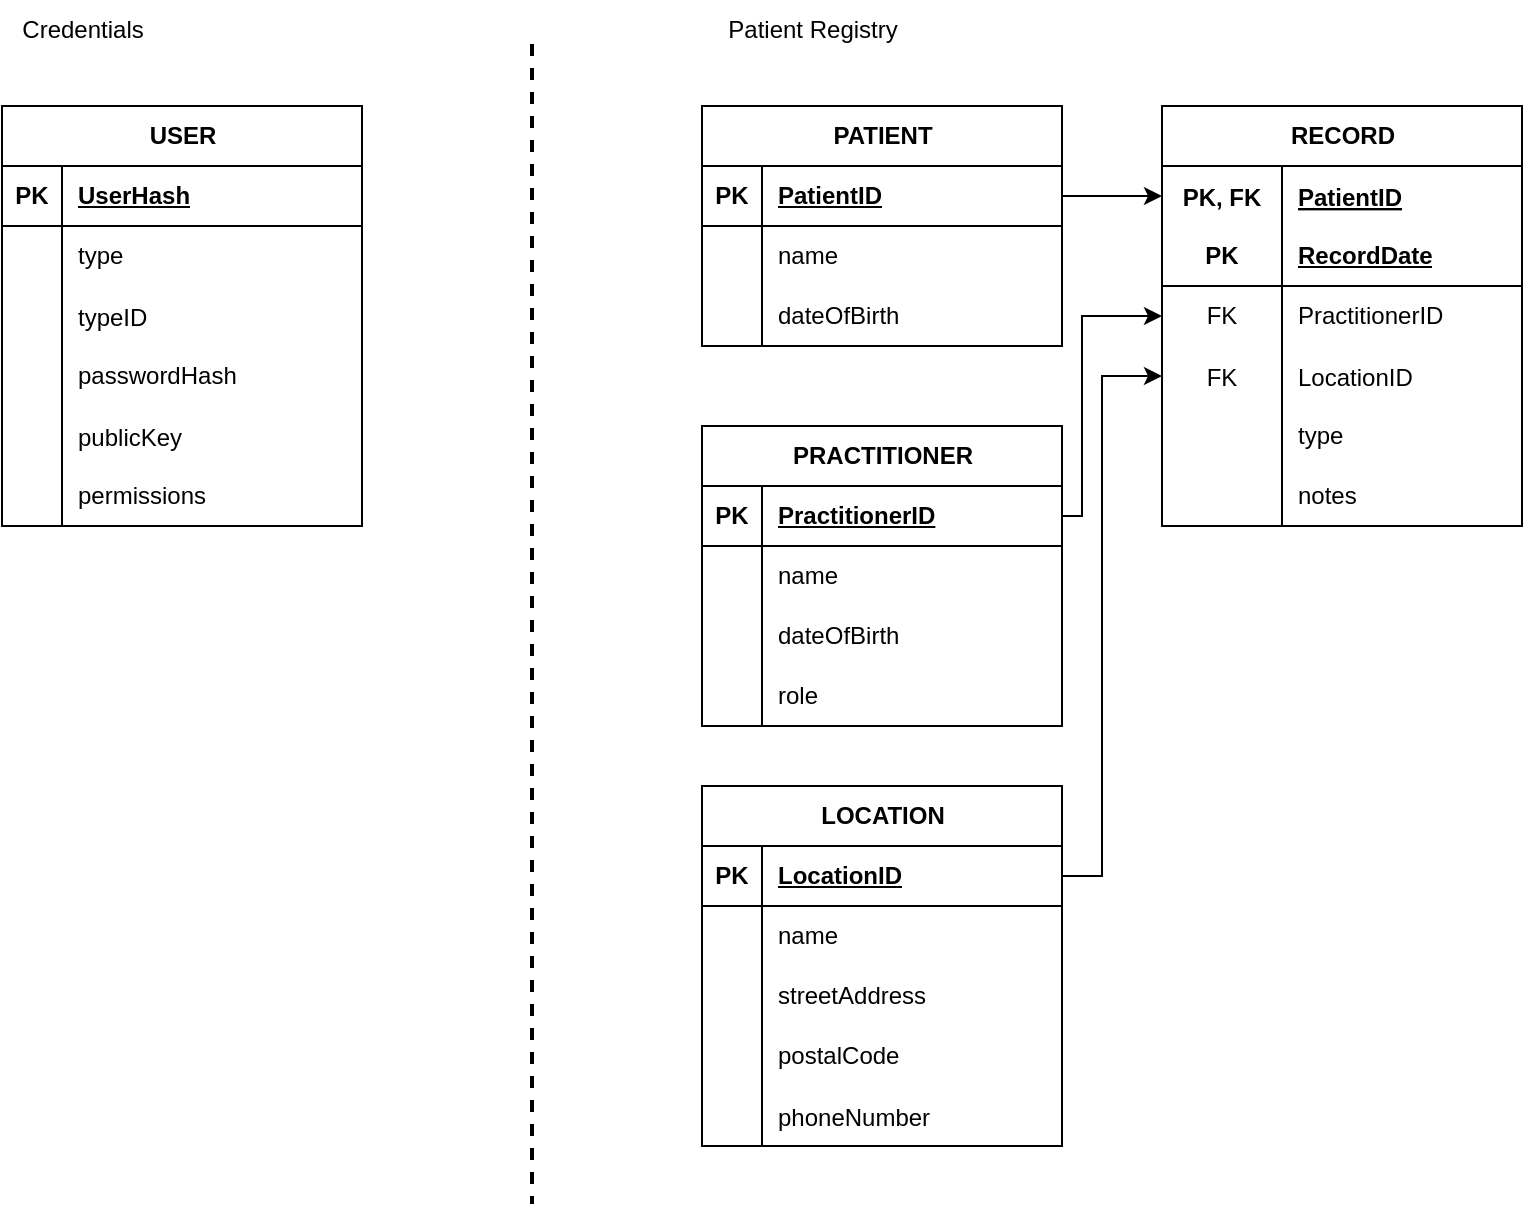 <mxfile version="24.4.0" type="github">
  <diagram name="Patient Registry" id="eqYuc8Sgv0YEJW-9Jb40">
    <mxGraphModel dx="1221" dy="765" grid="1" gridSize="10" guides="1" tooltips="1" connect="1" arrows="1" fold="1" page="1" pageScale="1" pageWidth="850" pageHeight="1100" math="0" shadow="0">
      <root>
        <mxCell id="0" />
        <mxCell id="1" parent="0" />
        <mxCell id="CZYOtbxIdXGF0Ih6spGk-1" value="PATIENT" style="shape=table;startSize=30;container=1;collapsible=1;childLayout=tableLayout;fixedRows=1;rowLines=0;fontStyle=1;align=center;resizeLast=1;html=1;" parent="1" vertex="1">
          <mxGeometry x="390" y="81" width="180" height="120" as="geometry">
            <mxRectangle x="80" y="40" width="80" height="30" as="alternateBounds" />
          </mxGeometry>
        </mxCell>
        <mxCell id="CZYOtbxIdXGF0Ih6spGk-2" value="" style="shape=tableRow;horizontal=0;startSize=0;swimlaneHead=0;swimlaneBody=0;fillColor=none;collapsible=0;dropTarget=0;points=[[0,0.5],[1,0.5]];portConstraint=eastwest;top=0;left=0;right=0;bottom=1;" parent="CZYOtbxIdXGF0Ih6spGk-1" vertex="1">
          <mxGeometry y="30" width="180" height="30" as="geometry" />
        </mxCell>
        <mxCell id="CZYOtbxIdXGF0Ih6spGk-3" value="PK" style="shape=partialRectangle;connectable=0;fillColor=none;top=0;left=0;bottom=0;right=0;fontStyle=1;overflow=hidden;whiteSpace=wrap;html=1;" parent="CZYOtbxIdXGF0Ih6spGk-2" vertex="1">
          <mxGeometry width="30" height="30" as="geometry">
            <mxRectangle width="30" height="30" as="alternateBounds" />
          </mxGeometry>
        </mxCell>
        <mxCell id="CZYOtbxIdXGF0Ih6spGk-4" value="PatientID" style="shape=partialRectangle;connectable=0;fillColor=none;top=0;left=0;bottom=0;right=0;align=left;spacingLeft=6;fontStyle=5;overflow=hidden;whiteSpace=wrap;html=1;" parent="CZYOtbxIdXGF0Ih6spGk-2" vertex="1">
          <mxGeometry x="30" width="150" height="30" as="geometry">
            <mxRectangle width="150" height="30" as="alternateBounds" />
          </mxGeometry>
        </mxCell>
        <mxCell id="CZYOtbxIdXGF0Ih6spGk-5" value="" style="shape=tableRow;horizontal=0;startSize=0;swimlaneHead=0;swimlaneBody=0;fillColor=none;collapsible=0;dropTarget=0;points=[[0,0.5],[1,0.5]];portConstraint=eastwest;top=0;left=0;right=0;bottom=0;" parent="CZYOtbxIdXGF0Ih6spGk-1" vertex="1">
          <mxGeometry y="60" width="180" height="30" as="geometry" />
        </mxCell>
        <mxCell id="CZYOtbxIdXGF0Ih6spGk-6" value="" style="shape=partialRectangle;connectable=0;fillColor=none;top=0;left=0;bottom=0;right=0;editable=1;overflow=hidden;whiteSpace=wrap;html=1;" parent="CZYOtbxIdXGF0Ih6spGk-5" vertex="1">
          <mxGeometry width="30" height="30" as="geometry">
            <mxRectangle width="30" height="30" as="alternateBounds" />
          </mxGeometry>
        </mxCell>
        <mxCell id="CZYOtbxIdXGF0Ih6spGk-7" value="name" style="shape=partialRectangle;connectable=0;fillColor=none;top=0;left=0;bottom=0;right=0;align=left;spacingLeft=6;overflow=hidden;whiteSpace=wrap;html=1;" parent="CZYOtbxIdXGF0Ih6spGk-5" vertex="1">
          <mxGeometry x="30" width="150" height="30" as="geometry">
            <mxRectangle width="150" height="30" as="alternateBounds" />
          </mxGeometry>
        </mxCell>
        <mxCell id="CZYOtbxIdXGF0Ih6spGk-8" value="" style="shape=tableRow;horizontal=0;startSize=0;swimlaneHead=0;swimlaneBody=0;fillColor=none;collapsible=0;dropTarget=0;points=[[0,0.5],[1,0.5]];portConstraint=eastwest;top=0;left=0;right=0;bottom=0;" parent="CZYOtbxIdXGF0Ih6spGk-1" vertex="1">
          <mxGeometry y="90" width="180" height="30" as="geometry" />
        </mxCell>
        <mxCell id="CZYOtbxIdXGF0Ih6spGk-9" value="" style="shape=partialRectangle;connectable=0;fillColor=none;top=0;left=0;bottom=0;right=0;editable=1;overflow=hidden;whiteSpace=wrap;html=1;" parent="CZYOtbxIdXGF0Ih6spGk-8" vertex="1">
          <mxGeometry width="30" height="30" as="geometry">
            <mxRectangle width="30" height="30" as="alternateBounds" />
          </mxGeometry>
        </mxCell>
        <mxCell id="CZYOtbxIdXGF0Ih6spGk-10" value="dateOfBirth" style="shape=partialRectangle;connectable=0;fillColor=none;top=0;left=0;bottom=0;right=0;align=left;spacingLeft=6;overflow=hidden;whiteSpace=wrap;html=1;" parent="CZYOtbxIdXGF0Ih6spGk-8" vertex="1">
          <mxGeometry x="30" width="150" height="30" as="geometry">
            <mxRectangle width="150" height="30" as="alternateBounds" />
          </mxGeometry>
        </mxCell>
        <mxCell id="CZYOtbxIdXGF0Ih6spGk-21" value="PRACTITIONER" style="shape=table;startSize=30;container=1;collapsible=1;childLayout=tableLayout;fixedRows=1;rowLines=0;fontStyle=1;align=center;resizeLast=1;html=1;" parent="1" vertex="1">
          <mxGeometry x="390" y="241" width="180" height="150" as="geometry" />
        </mxCell>
        <mxCell id="CZYOtbxIdXGF0Ih6spGk-22" value="" style="shape=tableRow;horizontal=0;startSize=0;swimlaneHead=0;swimlaneBody=0;fillColor=none;collapsible=0;dropTarget=0;points=[[0,0.5],[1,0.5]];portConstraint=eastwest;top=0;left=0;right=0;bottom=1;" parent="CZYOtbxIdXGF0Ih6spGk-21" vertex="1">
          <mxGeometry y="30" width="180" height="30" as="geometry" />
        </mxCell>
        <mxCell id="CZYOtbxIdXGF0Ih6spGk-23" value="PK" style="shape=partialRectangle;connectable=0;fillColor=none;top=0;left=0;bottom=0;right=0;fontStyle=1;overflow=hidden;whiteSpace=wrap;html=1;" parent="CZYOtbxIdXGF0Ih6spGk-22" vertex="1">
          <mxGeometry width="30" height="30" as="geometry">
            <mxRectangle width="30" height="30" as="alternateBounds" />
          </mxGeometry>
        </mxCell>
        <mxCell id="CZYOtbxIdXGF0Ih6spGk-24" value="PractitionerID" style="shape=partialRectangle;connectable=0;fillColor=none;top=0;left=0;bottom=0;right=0;align=left;spacingLeft=6;fontStyle=5;overflow=hidden;whiteSpace=wrap;html=1;" parent="CZYOtbxIdXGF0Ih6spGk-22" vertex="1">
          <mxGeometry x="30" width="150" height="30" as="geometry">
            <mxRectangle width="150" height="30" as="alternateBounds" />
          </mxGeometry>
        </mxCell>
        <mxCell id="CZYOtbxIdXGF0Ih6spGk-25" value="" style="shape=tableRow;horizontal=0;startSize=0;swimlaneHead=0;swimlaneBody=0;fillColor=none;collapsible=0;dropTarget=0;points=[[0,0.5],[1,0.5]];portConstraint=eastwest;top=0;left=0;right=0;bottom=0;" parent="CZYOtbxIdXGF0Ih6spGk-21" vertex="1">
          <mxGeometry y="60" width="180" height="30" as="geometry" />
        </mxCell>
        <mxCell id="CZYOtbxIdXGF0Ih6spGk-26" value="" style="shape=partialRectangle;connectable=0;fillColor=none;top=0;left=0;bottom=0;right=0;editable=1;overflow=hidden;whiteSpace=wrap;html=1;" parent="CZYOtbxIdXGF0Ih6spGk-25" vertex="1">
          <mxGeometry width="30" height="30" as="geometry">
            <mxRectangle width="30" height="30" as="alternateBounds" />
          </mxGeometry>
        </mxCell>
        <mxCell id="CZYOtbxIdXGF0Ih6spGk-27" value="name" style="shape=partialRectangle;connectable=0;fillColor=none;top=0;left=0;bottom=0;right=0;align=left;spacingLeft=6;overflow=hidden;whiteSpace=wrap;html=1;" parent="CZYOtbxIdXGF0Ih6spGk-25" vertex="1">
          <mxGeometry x="30" width="150" height="30" as="geometry">
            <mxRectangle width="150" height="30" as="alternateBounds" />
          </mxGeometry>
        </mxCell>
        <mxCell id="CZYOtbxIdXGF0Ih6spGk-28" value="" style="shape=tableRow;horizontal=0;startSize=0;swimlaneHead=0;swimlaneBody=0;fillColor=none;collapsible=0;dropTarget=0;points=[[0,0.5],[1,0.5]];portConstraint=eastwest;top=0;left=0;right=0;bottom=0;" parent="CZYOtbxIdXGF0Ih6spGk-21" vertex="1">
          <mxGeometry y="90" width="180" height="30" as="geometry" />
        </mxCell>
        <mxCell id="CZYOtbxIdXGF0Ih6spGk-29" value="" style="shape=partialRectangle;connectable=0;fillColor=none;top=0;left=0;bottom=0;right=0;editable=1;overflow=hidden;whiteSpace=wrap;html=1;" parent="CZYOtbxIdXGF0Ih6spGk-28" vertex="1">
          <mxGeometry width="30" height="30" as="geometry">
            <mxRectangle width="30" height="30" as="alternateBounds" />
          </mxGeometry>
        </mxCell>
        <mxCell id="CZYOtbxIdXGF0Ih6spGk-30" value="dateOfBirth" style="shape=partialRectangle;connectable=0;fillColor=none;top=0;left=0;bottom=0;right=0;align=left;spacingLeft=6;overflow=hidden;whiteSpace=wrap;html=1;" parent="CZYOtbxIdXGF0Ih6spGk-28" vertex="1">
          <mxGeometry x="30" width="150" height="30" as="geometry">
            <mxRectangle width="150" height="30" as="alternateBounds" />
          </mxGeometry>
        </mxCell>
        <mxCell id="CZYOtbxIdXGF0Ih6spGk-31" value="" style="shape=tableRow;horizontal=0;startSize=0;swimlaneHead=0;swimlaneBody=0;fillColor=none;collapsible=0;dropTarget=0;points=[[0,0.5],[1,0.5]];portConstraint=eastwest;top=0;left=0;right=0;bottom=0;" parent="CZYOtbxIdXGF0Ih6spGk-21" vertex="1">
          <mxGeometry y="120" width="180" height="30" as="geometry" />
        </mxCell>
        <mxCell id="CZYOtbxIdXGF0Ih6spGk-32" value="" style="shape=partialRectangle;connectable=0;fillColor=none;top=0;left=0;bottom=0;right=0;editable=1;overflow=hidden;whiteSpace=wrap;html=1;" parent="CZYOtbxIdXGF0Ih6spGk-31" vertex="1">
          <mxGeometry width="30" height="30" as="geometry">
            <mxRectangle width="30" height="30" as="alternateBounds" />
          </mxGeometry>
        </mxCell>
        <mxCell id="CZYOtbxIdXGF0Ih6spGk-33" value="role" style="shape=partialRectangle;connectable=0;fillColor=none;top=0;left=0;bottom=0;right=0;align=left;spacingLeft=6;overflow=hidden;whiteSpace=wrap;html=1;" parent="CZYOtbxIdXGF0Ih6spGk-31" vertex="1">
          <mxGeometry x="30" width="150" height="30" as="geometry">
            <mxRectangle width="150" height="30" as="alternateBounds" />
          </mxGeometry>
        </mxCell>
        <mxCell id="CZYOtbxIdXGF0Ih6spGk-38" value="RECORD" style="shape=table;startSize=30;container=1;collapsible=1;childLayout=tableLayout;fixedRows=1;rowLines=0;fontStyle=1;align=center;resizeLast=1;html=1;" parent="1" vertex="1">
          <mxGeometry x="620" y="81" width="180" height="210" as="geometry" />
        </mxCell>
        <mxCell id="CZYOtbxIdXGF0Ih6spGk-58" value="" style="shape=tableRow;horizontal=0;startSize=0;swimlaneHead=0;swimlaneBody=0;fillColor=none;collapsible=0;dropTarget=0;points=[[0,0.5],[1,0.5]];portConstraint=eastwest;top=0;left=0;right=0;bottom=0;" parent="CZYOtbxIdXGF0Ih6spGk-38" vertex="1">
          <mxGeometry y="30" width="180" height="30" as="geometry" />
        </mxCell>
        <mxCell id="CZYOtbxIdXGF0Ih6spGk-59" value="PK, FK" style="shape=partialRectangle;connectable=0;fillColor=none;top=0;left=0;bottom=0;right=0;editable=1;overflow=hidden;fontStyle=1" parent="CZYOtbxIdXGF0Ih6spGk-58" vertex="1">
          <mxGeometry width="60" height="30" as="geometry">
            <mxRectangle width="60" height="30" as="alternateBounds" />
          </mxGeometry>
        </mxCell>
        <mxCell id="CZYOtbxIdXGF0Ih6spGk-60" value="PatientID" style="shape=partialRectangle;connectable=0;fillColor=none;top=0;left=0;bottom=0;right=0;align=left;spacingLeft=6;overflow=hidden;fontStyle=5" parent="CZYOtbxIdXGF0Ih6spGk-58" vertex="1">
          <mxGeometry x="60" width="120" height="30" as="geometry">
            <mxRectangle width="120" height="30" as="alternateBounds" />
          </mxGeometry>
        </mxCell>
        <mxCell id="CZYOtbxIdXGF0Ih6spGk-39" value="" style="shape=tableRow;horizontal=0;startSize=0;swimlaneHead=0;swimlaneBody=0;fillColor=none;collapsible=0;dropTarget=0;points=[[0,0.5],[1,0.5]];portConstraint=eastwest;top=0;left=0;right=0;bottom=1;" parent="CZYOtbxIdXGF0Ih6spGk-38" vertex="1">
          <mxGeometry y="60" width="180" height="30" as="geometry" />
        </mxCell>
        <mxCell id="CZYOtbxIdXGF0Ih6spGk-40" value="PK" style="shape=partialRectangle;connectable=0;fillColor=none;top=0;left=0;bottom=0;right=0;fontStyle=1;overflow=hidden;whiteSpace=wrap;html=1;" parent="CZYOtbxIdXGF0Ih6spGk-39" vertex="1">
          <mxGeometry width="60" height="30" as="geometry">
            <mxRectangle width="60" height="30" as="alternateBounds" />
          </mxGeometry>
        </mxCell>
        <mxCell id="CZYOtbxIdXGF0Ih6spGk-41" value="RecordDate" style="shape=partialRectangle;connectable=0;fillColor=none;top=0;left=0;bottom=0;right=0;align=left;spacingLeft=6;fontStyle=5;overflow=hidden;whiteSpace=wrap;html=1;" parent="CZYOtbxIdXGF0Ih6spGk-39" vertex="1">
          <mxGeometry x="60" width="120" height="30" as="geometry">
            <mxRectangle width="120" height="30" as="alternateBounds" />
          </mxGeometry>
        </mxCell>
        <mxCell id="CZYOtbxIdXGF0Ih6spGk-42" value="" style="shape=tableRow;horizontal=0;startSize=0;swimlaneHead=0;swimlaneBody=0;fillColor=none;collapsible=0;dropTarget=0;points=[[0,0.5],[1,0.5]];portConstraint=eastwest;top=0;left=0;right=0;bottom=0;" parent="CZYOtbxIdXGF0Ih6spGk-38" vertex="1">
          <mxGeometry y="90" width="180" height="30" as="geometry" />
        </mxCell>
        <mxCell id="CZYOtbxIdXGF0Ih6spGk-43" value="FK" style="shape=partialRectangle;connectable=0;fillColor=none;top=0;left=0;bottom=0;right=0;editable=1;overflow=hidden;whiteSpace=wrap;html=1;" parent="CZYOtbxIdXGF0Ih6spGk-42" vertex="1">
          <mxGeometry width="60" height="30" as="geometry">
            <mxRectangle width="60" height="30" as="alternateBounds" />
          </mxGeometry>
        </mxCell>
        <mxCell id="CZYOtbxIdXGF0Ih6spGk-44" value="PractitionerID" style="shape=partialRectangle;connectable=0;fillColor=none;top=0;left=0;bottom=0;right=0;align=left;spacingLeft=6;overflow=hidden;whiteSpace=wrap;html=1;" parent="CZYOtbxIdXGF0Ih6spGk-42" vertex="1">
          <mxGeometry x="60" width="120" height="30" as="geometry">
            <mxRectangle width="120" height="30" as="alternateBounds" />
          </mxGeometry>
        </mxCell>
        <mxCell id="CZYOtbxIdXGF0Ih6spGk-83" value="" style="shape=tableRow;horizontal=0;startSize=0;swimlaneHead=0;swimlaneBody=0;fillColor=none;collapsible=0;dropTarget=0;points=[[0,0.5],[1,0.5]];portConstraint=eastwest;top=0;left=0;right=0;bottom=0;" parent="CZYOtbxIdXGF0Ih6spGk-38" vertex="1">
          <mxGeometry y="120" width="180" height="30" as="geometry" />
        </mxCell>
        <mxCell id="CZYOtbxIdXGF0Ih6spGk-84" value="FK" style="shape=partialRectangle;connectable=0;fillColor=none;top=0;left=0;bottom=0;right=0;editable=1;overflow=hidden;" parent="CZYOtbxIdXGF0Ih6spGk-83" vertex="1">
          <mxGeometry width="60" height="30" as="geometry">
            <mxRectangle width="60" height="30" as="alternateBounds" />
          </mxGeometry>
        </mxCell>
        <mxCell id="CZYOtbxIdXGF0Ih6spGk-85" value="LocationID" style="shape=partialRectangle;connectable=0;fillColor=none;top=0;left=0;bottom=0;right=0;align=left;spacingLeft=6;overflow=hidden;" parent="CZYOtbxIdXGF0Ih6spGk-83" vertex="1">
          <mxGeometry x="60" width="120" height="30" as="geometry">
            <mxRectangle width="120" height="30" as="alternateBounds" />
          </mxGeometry>
        </mxCell>
        <mxCell id="CZYOtbxIdXGF0Ih6spGk-45" value="" style="shape=tableRow;horizontal=0;startSize=0;swimlaneHead=0;swimlaneBody=0;fillColor=none;collapsible=0;dropTarget=0;points=[[0,0.5],[1,0.5]];portConstraint=eastwest;top=0;left=0;right=0;bottom=0;" parent="CZYOtbxIdXGF0Ih6spGk-38" vertex="1">
          <mxGeometry y="150" width="180" height="30" as="geometry" />
        </mxCell>
        <mxCell id="CZYOtbxIdXGF0Ih6spGk-46" value="" style="shape=partialRectangle;connectable=0;fillColor=none;top=0;left=0;bottom=0;right=0;editable=1;overflow=hidden;whiteSpace=wrap;html=1;" parent="CZYOtbxIdXGF0Ih6spGk-45" vertex="1">
          <mxGeometry width="60" height="30" as="geometry">
            <mxRectangle width="60" height="30" as="alternateBounds" />
          </mxGeometry>
        </mxCell>
        <mxCell id="CZYOtbxIdXGF0Ih6spGk-47" value="type" style="shape=partialRectangle;connectable=0;fillColor=none;top=0;left=0;bottom=0;right=0;align=left;spacingLeft=6;overflow=hidden;whiteSpace=wrap;html=1;" parent="CZYOtbxIdXGF0Ih6spGk-45" vertex="1">
          <mxGeometry x="60" width="120" height="30" as="geometry">
            <mxRectangle width="120" height="30" as="alternateBounds" />
          </mxGeometry>
        </mxCell>
        <mxCell id="CZYOtbxIdXGF0Ih6spGk-48" value="" style="shape=tableRow;horizontal=0;startSize=0;swimlaneHead=0;swimlaneBody=0;fillColor=none;collapsible=0;dropTarget=0;points=[[0,0.5],[1,0.5]];portConstraint=eastwest;top=0;left=0;right=0;bottom=0;" parent="CZYOtbxIdXGF0Ih6spGk-38" vertex="1">
          <mxGeometry y="180" width="180" height="30" as="geometry" />
        </mxCell>
        <mxCell id="CZYOtbxIdXGF0Ih6spGk-49" value="" style="shape=partialRectangle;connectable=0;fillColor=none;top=0;left=0;bottom=0;right=0;editable=1;overflow=hidden;whiteSpace=wrap;html=1;" parent="CZYOtbxIdXGF0Ih6spGk-48" vertex="1">
          <mxGeometry width="60" height="30" as="geometry">
            <mxRectangle width="60" height="30" as="alternateBounds" />
          </mxGeometry>
        </mxCell>
        <mxCell id="CZYOtbxIdXGF0Ih6spGk-50" value="notes" style="shape=partialRectangle;connectable=0;fillColor=none;top=0;left=0;bottom=0;right=0;align=left;spacingLeft=6;overflow=hidden;whiteSpace=wrap;html=1;" parent="CZYOtbxIdXGF0Ih6spGk-48" vertex="1">
          <mxGeometry x="60" width="120" height="30" as="geometry">
            <mxRectangle width="120" height="30" as="alternateBounds" />
          </mxGeometry>
        </mxCell>
        <mxCell id="CZYOtbxIdXGF0Ih6spGk-64" value="LOCATION" style="shape=table;startSize=30;container=1;collapsible=1;childLayout=tableLayout;fixedRows=1;rowLines=0;fontStyle=1;align=center;resizeLast=1;html=1;" parent="1" vertex="1">
          <mxGeometry x="390" y="421" width="180" height="180" as="geometry" />
        </mxCell>
        <mxCell id="CZYOtbxIdXGF0Ih6spGk-65" value="" style="shape=tableRow;horizontal=0;startSize=0;swimlaneHead=0;swimlaneBody=0;fillColor=none;collapsible=0;dropTarget=0;points=[[0,0.5],[1,0.5]];portConstraint=eastwest;top=0;left=0;right=0;bottom=1;" parent="CZYOtbxIdXGF0Ih6spGk-64" vertex="1">
          <mxGeometry y="30" width="180" height="30" as="geometry" />
        </mxCell>
        <mxCell id="CZYOtbxIdXGF0Ih6spGk-66" value="PK" style="shape=partialRectangle;connectable=0;fillColor=none;top=0;left=0;bottom=0;right=0;fontStyle=1;overflow=hidden;whiteSpace=wrap;html=1;" parent="CZYOtbxIdXGF0Ih6spGk-65" vertex="1">
          <mxGeometry width="30" height="30" as="geometry">
            <mxRectangle width="30" height="30" as="alternateBounds" />
          </mxGeometry>
        </mxCell>
        <mxCell id="CZYOtbxIdXGF0Ih6spGk-67" value="LocationID" style="shape=partialRectangle;connectable=0;fillColor=none;top=0;left=0;bottom=0;right=0;align=left;spacingLeft=6;fontStyle=5;overflow=hidden;whiteSpace=wrap;html=1;" parent="CZYOtbxIdXGF0Ih6spGk-65" vertex="1">
          <mxGeometry x="30" width="150" height="30" as="geometry">
            <mxRectangle width="150" height="30" as="alternateBounds" />
          </mxGeometry>
        </mxCell>
        <mxCell id="CZYOtbxIdXGF0Ih6spGk-68" value="" style="shape=tableRow;horizontal=0;startSize=0;swimlaneHead=0;swimlaneBody=0;fillColor=none;collapsible=0;dropTarget=0;points=[[0,0.5],[1,0.5]];portConstraint=eastwest;top=0;left=0;right=0;bottom=0;" parent="CZYOtbxIdXGF0Ih6spGk-64" vertex="1">
          <mxGeometry y="60" width="180" height="30" as="geometry" />
        </mxCell>
        <mxCell id="CZYOtbxIdXGF0Ih6spGk-69" value="" style="shape=partialRectangle;connectable=0;fillColor=none;top=0;left=0;bottom=0;right=0;editable=1;overflow=hidden;whiteSpace=wrap;html=1;" parent="CZYOtbxIdXGF0Ih6spGk-68" vertex="1">
          <mxGeometry width="30" height="30" as="geometry">
            <mxRectangle width="30" height="30" as="alternateBounds" />
          </mxGeometry>
        </mxCell>
        <mxCell id="CZYOtbxIdXGF0Ih6spGk-70" value="name" style="shape=partialRectangle;connectable=0;fillColor=none;top=0;left=0;bottom=0;right=0;align=left;spacingLeft=6;overflow=hidden;whiteSpace=wrap;html=1;" parent="CZYOtbxIdXGF0Ih6spGk-68" vertex="1">
          <mxGeometry x="30" width="150" height="30" as="geometry">
            <mxRectangle width="150" height="30" as="alternateBounds" />
          </mxGeometry>
        </mxCell>
        <mxCell id="CZYOtbxIdXGF0Ih6spGk-71" value="" style="shape=tableRow;horizontal=0;startSize=0;swimlaneHead=0;swimlaneBody=0;fillColor=none;collapsible=0;dropTarget=0;points=[[0,0.5],[1,0.5]];portConstraint=eastwest;top=0;left=0;right=0;bottom=0;" parent="CZYOtbxIdXGF0Ih6spGk-64" vertex="1">
          <mxGeometry y="90" width="180" height="30" as="geometry" />
        </mxCell>
        <mxCell id="CZYOtbxIdXGF0Ih6spGk-72" value="" style="shape=partialRectangle;connectable=0;fillColor=none;top=0;left=0;bottom=0;right=0;editable=1;overflow=hidden;whiteSpace=wrap;html=1;" parent="CZYOtbxIdXGF0Ih6spGk-71" vertex="1">
          <mxGeometry width="30" height="30" as="geometry">
            <mxRectangle width="30" height="30" as="alternateBounds" />
          </mxGeometry>
        </mxCell>
        <mxCell id="CZYOtbxIdXGF0Ih6spGk-73" value="streetAddress" style="shape=partialRectangle;connectable=0;fillColor=none;top=0;left=0;bottom=0;right=0;align=left;spacingLeft=6;overflow=hidden;whiteSpace=wrap;html=1;" parent="CZYOtbxIdXGF0Ih6spGk-71" vertex="1">
          <mxGeometry x="30" width="150" height="30" as="geometry">
            <mxRectangle width="150" height="30" as="alternateBounds" />
          </mxGeometry>
        </mxCell>
        <mxCell id="CZYOtbxIdXGF0Ih6spGk-74" value="" style="shape=tableRow;horizontal=0;startSize=0;swimlaneHead=0;swimlaneBody=0;fillColor=none;collapsible=0;dropTarget=0;points=[[0,0.5],[1,0.5]];portConstraint=eastwest;top=0;left=0;right=0;bottom=0;" parent="CZYOtbxIdXGF0Ih6spGk-64" vertex="1">
          <mxGeometry y="120" width="180" height="30" as="geometry" />
        </mxCell>
        <mxCell id="CZYOtbxIdXGF0Ih6spGk-75" value="" style="shape=partialRectangle;connectable=0;fillColor=none;top=0;left=0;bottom=0;right=0;editable=1;overflow=hidden;whiteSpace=wrap;html=1;" parent="CZYOtbxIdXGF0Ih6spGk-74" vertex="1">
          <mxGeometry width="30" height="30" as="geometry">
            <mxRectangle width="30" height="30" as="alternateBounds" />
          </mxGeometry>
        </mxCell>
        <mxCell id="CZYOtbxIdXGF0Ih6spGk-76" value="postalCode" style="shape=partialRectangle;connectable=0;fillColor=none;top=0;left=0;bottom=0;right=0;align=left;spacingLeft=6;overflow=hidden;whiteSpace=wrap;html=1;" parent="CZYOtbxIdXGF0Ih6spGk-74" vertex="1">
          <mxGeometry x="30" width="150" height="30" as="geometry">
            <mxRectangle width="150" height="30" as="alternateBounds" />
          </mxGeometry>
        </mxCell>
        <mxCell id="CZYOtbxIdXGF0Ih6spGk-77" value="" style="shape=tableRow;horizontal=0;startSize=0;swimlaneHead=0;swimlaneBody=0;fillColor=none;collapsible=0;dropTarget=0;points=[[0,0.5],[1,0.5]];portConstraint=eastwest;top=0;left=0;right=0;bottom=0;" parent="CZYOtbxIdXGF0Ih6spGk-64" vertex="1">
          <mxGeometry y="150" width="180" height="30" as="geometry" />
        </mxCell>
        <mxCell id="CZYOtbxIdXGF0Ih6spGk-78" value="" style="shape=partialRectangle;connectable=0;fillColor=none;top=0;left=0;bottom=0;right=0;editable=1;overflow=hidden;" parent="CZYOtbxIdXGF0Ih6spGk-77" vertex="1">
          <mxGeometry width="30" height="30" as="geometry">
            <mxRectangle width="30" height="30" as="alternateBounds" />
          </mxGeometry>
        </mxCell>
        <mxCell id="CZYOtbxIdXGF0Ih6spGk-79" value="phoneNumber" style="shape=partialRectangle;connectable=0;fillColor=none;top=0;left=0;bottom=0;right=0;align=left;spacingLeft=6;overflow=hidden;" parent="CZYOtbxIdXGF0Ih6spGk-77" vertex="1">
          <mxGeometry x="30" width="150" height="30" as="geometry">
            <mxRectangle width="150" height="30" as="alternateBounds" />
          </mxGeometry>
        </mxCell>
        <mxCell id="CZYOtbxIdXGF0Ih6spGk-86" style="edgeStyle=orthogonalEdgeStyle;rounded=0;orthogonalLoop=1;jettySize=auto;html=1;exitX=1;exitY=0.5;exitDx=0;exitDy=0;entryX=0;entryY=0.5;entryDx=0;entryDy=0;" parent="1" source="CZYOtbxIdXGF0Ih6spGk-65" target="CZYOtbxIdXGF0Ih6spGk-83" edge="1">
          <mxGeometry relative="1" as="geometry">
            <Array as="points">
              <mxPoint x="590" y="466" />
              <mxPoint x="590" y="216" />
            </Array>
          </mxGeometry>
        </mxCell>
        <mxCell id="CZYOtbxIdXGF0Ih6spGk-87" style="edgeStyle=orthogonalEdgeStyle;rounded=0;orthogonalLoop=1;jettySize=auto;html=1;exitX=1;exitY=0.5;exitDx=0;exitDy=0;entryX=0;entryY=0.5;entryDx=0;entryDy=0;" parent="1" source="CZYOtbxIdXGF0Ih6spGk-22" target="CZYOtbxIdXGF0Ih6spGk-42" edge="1">
          <mxGeometry relative="1" as="geometry">
            <Array as="points">
              <mxPoint x="580" y="286" />
              <mxPoint x="580" y="186" />
            </Array>
          </mxGeometry>
        </mxCell>
        <mxCell id="3VrDn4-zEaqxQMhyOwzm-1" value="USER" style="shape=table;startSize=30;container=1;collapsible=1;childLayout=tableLayout;fixedRows=1;rowLines=0;fontStyle=1;align=center;resizeLast=1;html=1;" vertex="1" parent="1">
          <mxGeometry x="40" y="81" width="180" height="210" as="geometry" />
        </mxCell>
        <mxCell id="3VrDn4-zEaqxQMhyOwzm-2" value="" style="shape=tableRow;horizontal=0;startSize=0;swimlaneHead=0;swimlaneBody=0;fillColor=none;collapsible=0;dropTarget=0;points=[[0,0.5],[1,0.5]];portConstraint=eastwest;top=0;left=0;right=0;bottom=1;" vertex="1" parent="3VrDn4-zEaqxQMhyOwzm-1">
          <mxGeometry y="30" width="180" height="30" as="geometry" />
        </mxCell>
        <mxCell id="3VrDn4-zEaqxQMhyOwzm-3" value="PK" style="shape=partialRectangle;connectable=0;fillColor=none;top=0;left=0;bottom=0;right=0;fontStyle=1;overflow=hidden;whiteSpace=wrap;html=1;" vertex="1" parent="3VrDn4-zEaqxQMhyOwzm-2">
          <mxGeometry width="30" height="30" as="geometry">
            <mxRectangle width="30" height="30" as="alternateBounds" />
          </mxGeometry>
        </mxCell>
        <mxCell id="3VrDn4-zEaqxQMhyOwzm-4" value="UserHash" style="shape=partialRectangle;connectable=0;fillColor=none;top=0;left=0;bottom=0;right=0;align=left;spacingLeft=6;fontStyle=5;overflow=hidden;whiteSpace=wrap;html=1;" vertex="1" parent="3VrDn4-zEaqxQMhyOwzm-2">
          <mxGeometry x="30" width="150" height="30" as="geometry">
            <mxRectangle width="150" height="30" as="alternateBounds" />
          </mxGeometry>
        </mxCell>
        <mxCell id="3VrDn4-zEaqxQMhyOwzm-5" value="" style="shape=tableRow;horizontal=0;startSize=0;swimlaneHead=0;swimlaneBody=0;fillColor=none;collapsible=0;dropTarget=0;points=[[0,0.5],[1,0.5]];portConstraint=eastwest;top=0;left=0;right=0;bottom=0;" vertex="1" parent="3VrDn4-zEaqxQMhyOwzm-1">
          <mxGeometry y="60" width="180" height="30" as="geometry" />
        </mxCell>
        <mxCell id="3VrDn4-zEaqxQMhyOwzm-6" value="" style="shape=partialRectangle;connectable=0;fillColor=none;top=0;left=0;bottom=0;right=0;editable=1;overflow=hidden;whiteSpace=wrap;html=1;" vertex="1" parent="3VrDn4-zEaqxQMhyOwzm-5">
          <mxGeometry width="30" height="30" as="geometry">
            <mxRectangle width="30" height="30" as="alternateBounds" />
          </mxGeometry>
        </mxCell>
        <mxCell id="3VrDn4-zEaqxQMhyOwzm-7" value="type" style="shape=partialRectangle;connectable=0;fillColor=none;top=0;left=0;bottom=0;right=0;align=left;spacingLeft=6;overflow=hidden;whiteSpace=wrap;html=1;" vertex="1" parent="3VrDn4-zEaqxQMhyOwzm-5">
          <mxGeometry x="30" width="150" height="30" as="geometry">
            <mxRectangle width="150" height="30" as="alternateBounds" />
          </mxGeometry>
        </mxCell>
        <mxCell id="3VrDn4-zEaqxQMhyOwzm-18" value="" style="shape=tableRow;horizontal=0;startSize=0;swimlaneHead=0;swimlaneBody=0;fillColor=none;collapsible=0;dropTarget=0;points=[[0,0.5],[1,0.5]];portConstraint=eastwest;top=0;left=0;right=0;bottom=0;" vertex="1" parent="3VrDn4-zEaqxQMhyOwzm-1">
          <mxGeometry y="90" width="180" height="30" as="geometry" />
        </mxCell>
        <mxCell id="3VrDn4-zEaqxQMhyOwzm-19" value="" style="shape=partialRectangle;connectable=0;fillColor=none;top=0;left=0;bottom=0;right=0;editable=1;overflow=hidden;" vertex="1" parent="3VrDn4-zEaqxQMhyOwzm-18">
          <mxGeometry width="30" height="30" as="geometry">
            <mxRectangle width="30" height="30" as="alternateBounds" />
          </mxGeometry>
        </mxCell>
        <mxCell id="3VrDn4-zEaqxQMhyOwzm-20" value="typeID" style="shape=partialRectangle;connectable=0;fillColor=none;top=0;left=0;bottom=0;right=0;align=left;spacingLeft=6;overflow=hidden;" vertex="1" parent="3VrDn4-zEaqxQMhyOwzm-18">
          <mxGeometry x="30" width="150" height="30" as="geometry">
            <mxRectangle width="150" height="30" as="alternateBounds" />
          </mxGeometry>
        </mxCell>
        <mxCell id="3VrDn4-zEaqxQMhyOwzm-8" value="" style="shape=tableRow;horizontal=0;startSize=0;swimlaneHead=0;swimlaneBody=0;fillColor=none;collapsible=0;dropTarget=0;points=[[0,0.5],[1,0.5]];portConstraint=eastwest;top=0;left=0;right=0;bottom=0;" vertex="1" parent="3VrDn4-zEaqxQMhyOwzm-1">
          <mxGeometry y="120" width="180" height="30" as="geometry" />
        </mxCell>
        <mxCell id="3VrDn4-zEaqxQMhyOwzm-9" value="" style="shape=partialRectangle;connectable=0;fillColor=none;top=0;left=0;bottom=0;right=0;editable=1;overflow=hidden;whiteSpace=wrap;html=1;" vertex="1" parent="3VrDn4-zEaqxQMhyOwzm-8">
          <mxGeometry width="30" height="30" as="geometry">
            <mxRectangle width="30" height="30" as="alternateBounds" />
          </mxGeometry>
        </mxCell>
        <mxCell id="3VrDn4-zEaqxQMhyOwzm-10" value="passwordHash" style="shape=partialRectangle;connectable=0;fillColor=none;top=0;left=0;bottom=0;right=0;align=left;spacingLeft=6;overflow=hidden;whiteSpace=wrap;html=1;" vertex="1" parent="3VrDn4-zEaqxQMhyOwzm-8">
          <mxGeometry x="30" width="150" height="30" as="geometry">
            <mxRectangle width="150" height="30" as="alternateBounds" />
          </mxGeometry>
        </mxCell>
        <mxCell id="3VrDn4-zEaqxQMhyOwzm-15" value="" style="shape=tableRow;horizontal=0;startSize=0;swimlaneHead=0;swimlaneBody=0;fillColor=none;collapsible=0;dropTarget=0;points=[[0,0.5],[1,0.5]];portConstraint=eastwest;top=0;left=0;right=0;bottom=0;" vertex="1" parent="3VrDn4-zEaqxQMhyOwzm-1">
          <mxGeometry y="150" width="180" height="30" as="geometry" />
        </mxCell>
        <mxCell id="3VrDn4-zEaqxQMhyOwzm-16" value="" style="shape=partialRectangle;connectable=0;fillColor=none;top=0;left=0;bottom=0;right=0;editable=1;overflow=hidden;" vertex="1" parent="3VrDn4-zEaqxQMhyOwzm-15">
          <mxGeometry width="30" height="30" as="geometry">
            <mxRectangle width="30" height="30" as="alternateBounds" />
          </mxGeometry>
        </mxCell>
        <mxCell id="3VrDn4-zEaqxQMhyOwzm-17" value="publicKey" style="shape=partialRectangle;connectable=0;fillColor=none;top=0;left=0;bottom=0;right=0;align=left;spacingLeft=6;overflow=hidden;" vertex="1" parent="3VrDn4-zEaqxQMhyOwzm-15">
          <mxGeometry x="30" width="150" height="30" as="geometry">
            <mxRectangle width="150" height="30" as="alternateBounds" />
          </mxGeometry>
        </mxCell>
        <mxCell id="3VrDn4-zEaqxQMhyOwzm-11" value="" style="shape=tableRow;horizontal=0;startSize=0;swimlaneHead=0;swimlaneBody=0;fillColor=none;collapsible=0;dropTarget=0;points=[[0,0.5],[1,0.5]];portConstraint=eastwest;top=0;left=0;right=0;bottom=0;" vertex="1" parent="3VrDn4-zEaqxQMhyOwzm-1">
          <mxGeometry y="180" width="180" height="30" as="geometry" />
        </mxCell>
        <mxCell id="3VrDn4-zEaqxQMhyOwzm-12" value="" style="shape=partialRectangle;connectable=0;fillColor=none;top=0;left=0;bottom=0;right=0;editable=1;overflow=hidden;whiteSpace=wrap;html=1;" vertex="1" parent="3VrDn4-zEaqxQMhyOwzm-11">
          <mxGeometry width="30" height="30" as="geometry">
            <mxRectangle width="30" height="30" as="alternateBounds" />
          </mxGeometry>
        </mxCell>
        <mxCell id="3VrDn4-zEaqxQMhyOwzm-13" value="permissions" style="shape=partialRectangle;connectable=0;fillColor=none;top=0;left=0;bottom=0;right=0;align=left;spacingLeft=6;overflow=hidden;whiteSpace=wrap;html=1;" vertex="1" parent="3VrDn4-zEaqxQMhyOwzm-11">
          <mxGeometry x="30" width="150" height="30" as="geometry">
            <mxRectangle width="150" height="30" as="alternateBounds" />
          </mxGeometry>
        </mxCell>
        <mxCell id="3VrDn4-zEaqxQMhyOwzm-14" style="edgeStyle=orthogonalEdgeStyle;rounded=0;orthogonalLoop=1;jettySize=auto;html=1;exitX=1;exitY=0.5;exitDx=0;exitDy=0;entryX=0;entryY=0.5;entryDx=0;entryDy=0;" edge="1" parent="1" source="CZYOtbxIdXGF0Ih6spGk-2" target="CZYOtbxIdXGF0Ih6spGk-58">
          <mxGeometry relative="1" as="geometry" />
        </mxCell>
        <mxCell id="3VrDn4-zEaqxQMhyOwzm-21" value="" style="line;strokeWidth=2;direction=south;html=1;strokeColor=default;dashed=1;" vertex="1" parent="1">
          <mxGeometry x="300" y="50" width="10" height="580" as="geometry" />
        </mxCell>
        <mxCell id="3VrDn4-zEaqxQMhyOwzm-22" value="Credentials" style="text;html=1;align=center;verticalAlign=middle;resizable=0;points=[];autosize=1;strokeColor=none;fillColor=none;" vertex="1" parent="1">
          <mxGeometry x="40" y="28" width="80" height="30" as="geometry" />
        </mxCell>
        <mxCell id="3VrDn4-zEaqxQMhyOwzm-23" value="&lt;div&gt;Patient Registry&lt;/div&gt;" style="text;html=1;align=center;verticalAlign=middle;resizable=0;points=[];autosize=1;strokeColor=none;fillColor=none;" vertex="1" parent="1">
          <mxGeometry x="390" y="28" width="110" height="30" as="geometry" />
        </mxCell>
      </root>
    </mxGraphModel>
  </diagram>
</mxfile>
